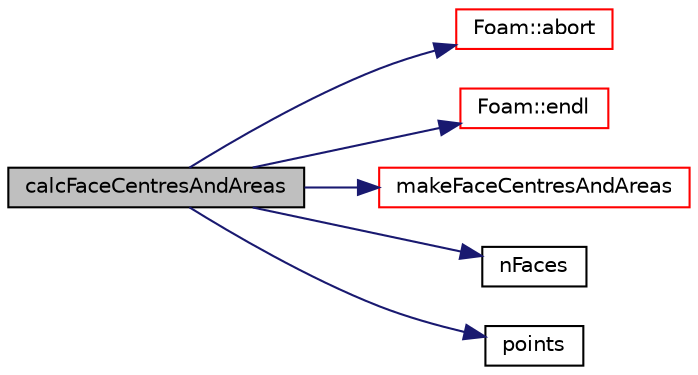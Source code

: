 digraph "calcFaceCentresAndAreas"
{
  bgcolor="transparent";
  edge [fontname="Helvetica",fontsize="10",labelfontname="Helvetica",labelfontsize="10"];
  node [fontname="Helvetica",fontsize="10",shape=record];
  rankdir="LR";
  Node1 [label="calcFaceCentresAndAreas",height=0.2,width=0.4,color="black", fillcolor="grey75", style="filled", fontcolor="black"];
  Node1 -> Node2 [color="midnightblue",fontsize="10",style="solid",fontname="Helvetica"];
  Node2 [label="Foam::abort",height=0.2,width=0.4,color="red",URL="$a10974.html#a447107a607d03e417307c203fa5fb44b"];
  Node1 -> Node3 [color="midnightblue",fontsize="10",style="solid",fontname="Helvetica"];
  Node3 [label="Foam::endl",height=0.2,width=0.4,color="red",URL="$a10974.html#a2db8fe02a0d3909e9351bb4275b23ce4",tooltip="Add newline and flush stream. "];
  Node1 -> Node4 [color="midnightblue",fontsize="10",style="solid",fontname="Helvetica"];
  Node4 [label="makeFaceCentresAndAreas",height=0.2,width=0.4,color="red",URL="$a02008.html#add00aa51ff6830299569d2b33931a203"];
  Node1 -> Node5 [color="midnightblue",fontsize="10",style="solid",fontname="Helvetica"];
  Node5 [label="nFaces",height=0.2,width=0.4,color="black",URL="$a02008.html#a9be088de373a98524a153de7da0e92e8"];
  Node1 -> Node6 [color="midnightblue",fontsize="10",style="solid",fontname="Helvetica"];
  Node6 [label="points",height=0.2,width=0.4,color="black",URL="$a02008.html#aff2a8eddc9329f3a923a0bf3b1bdd364",tooltip="Return mesh points. "];
}
